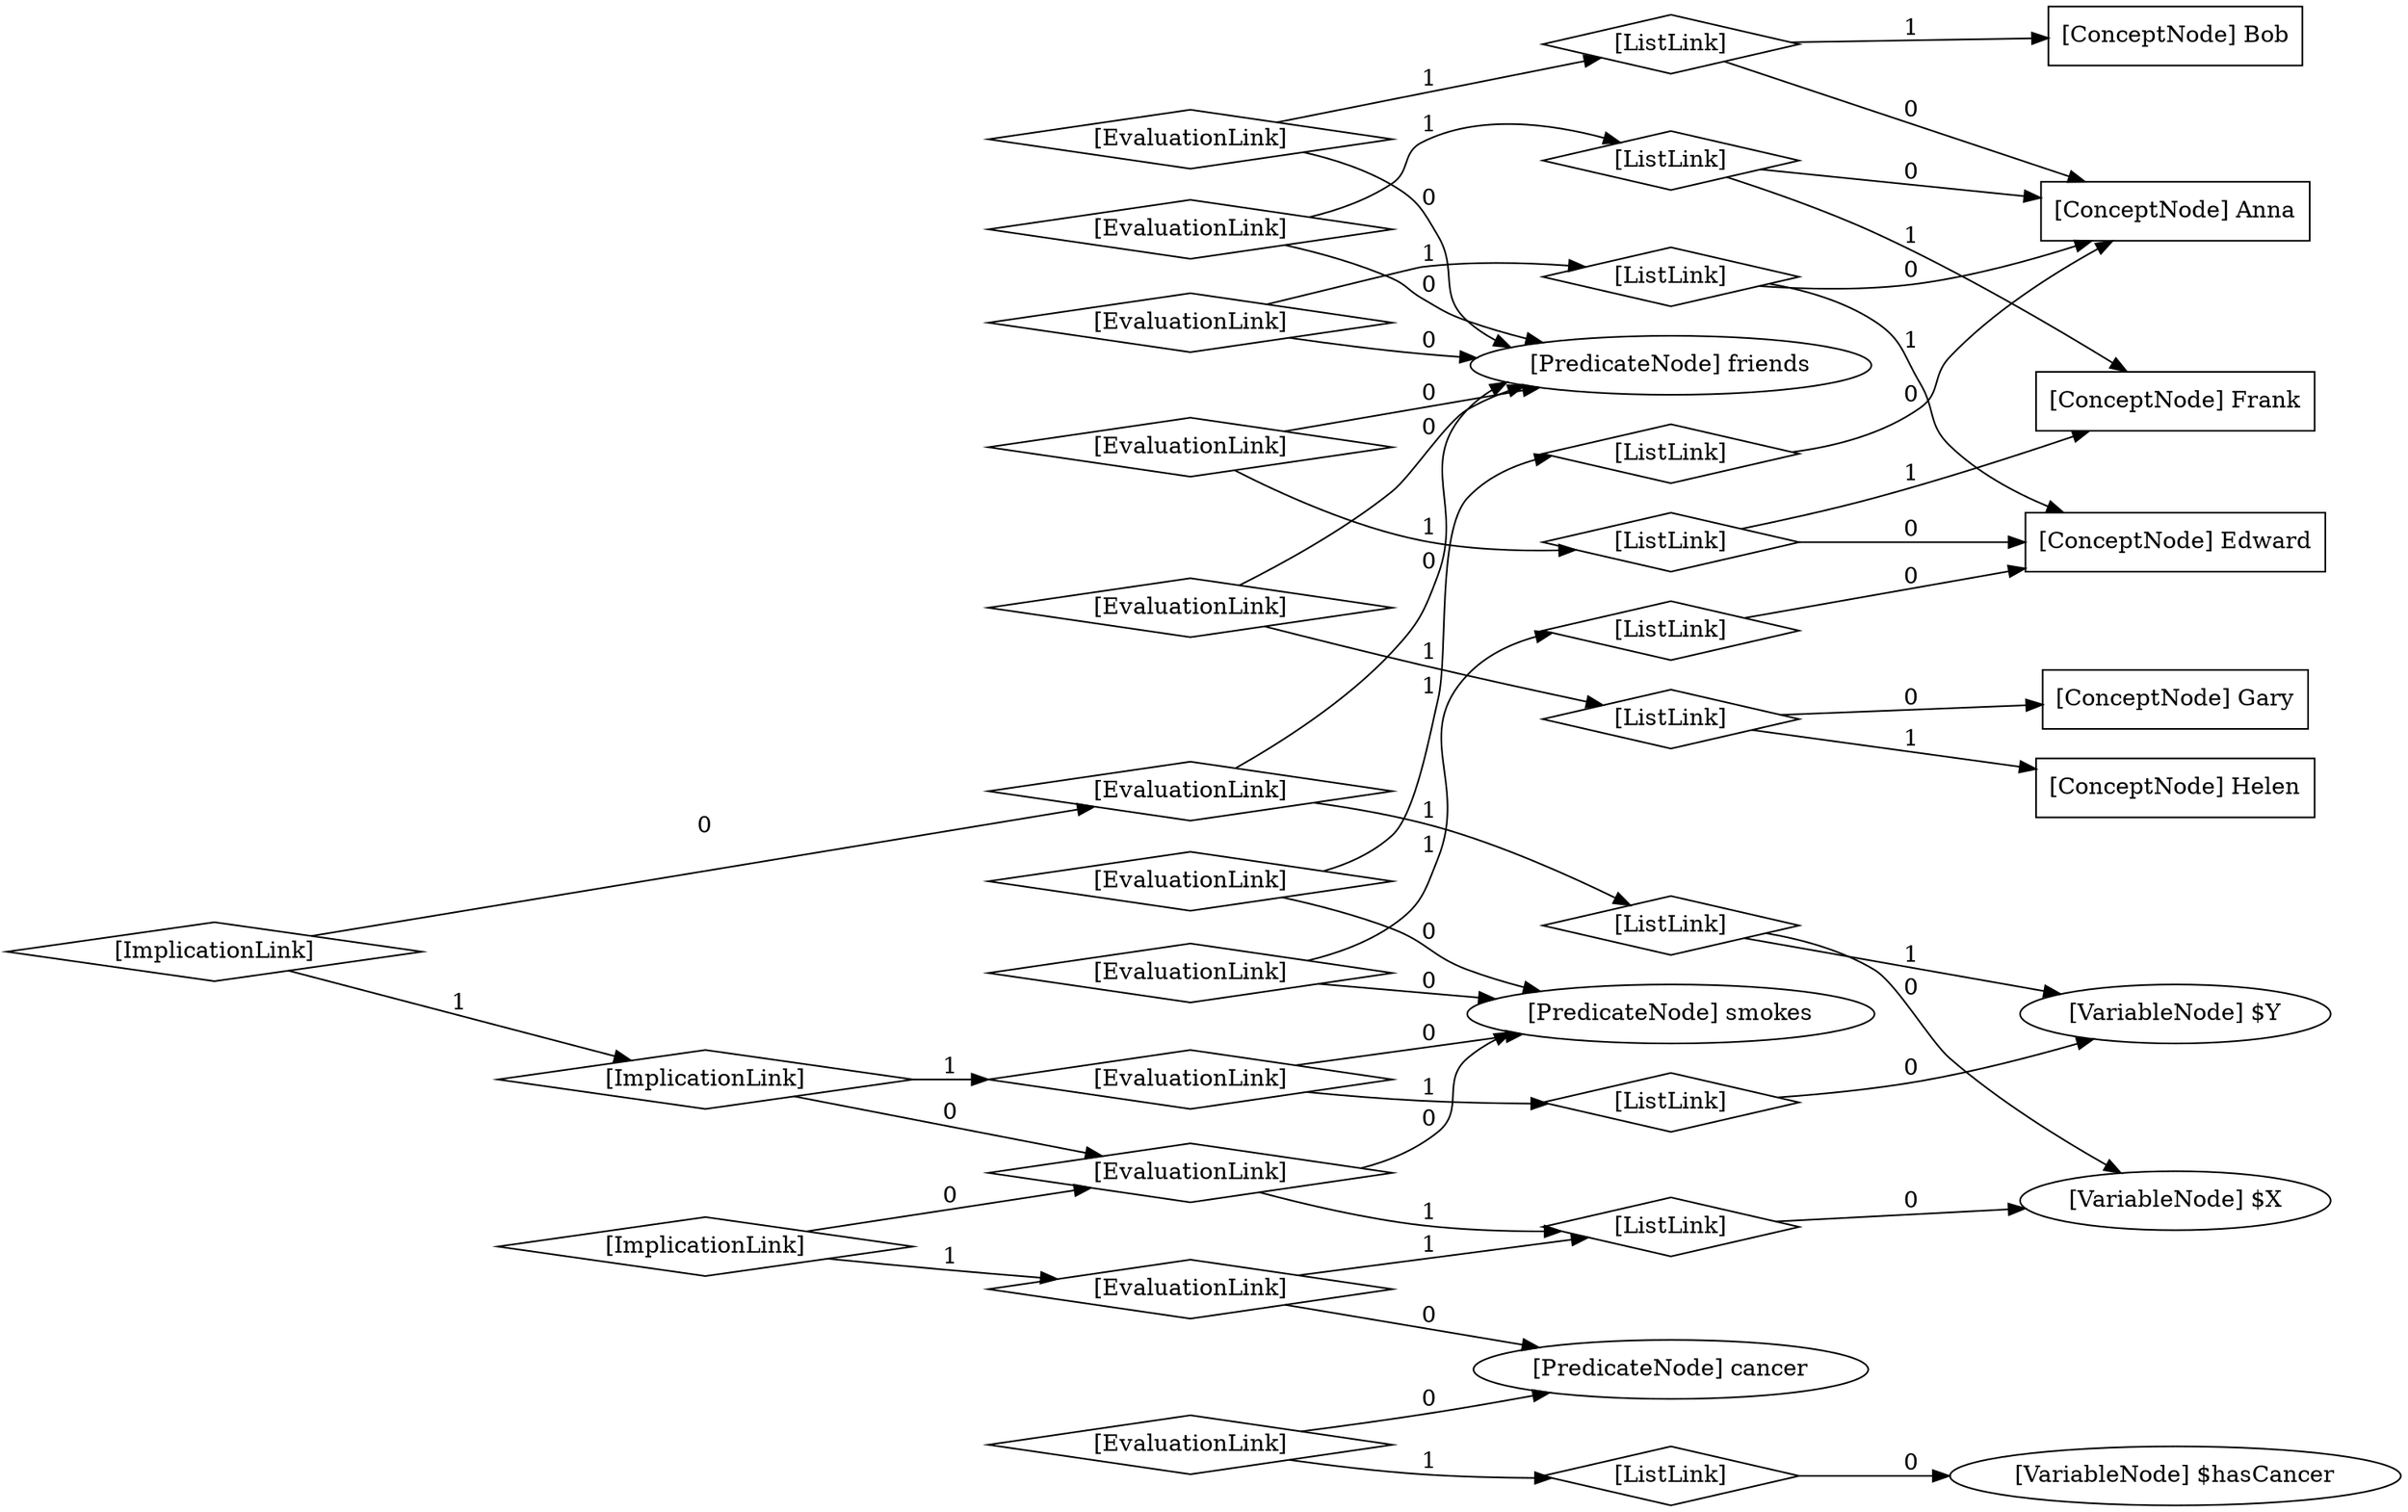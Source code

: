 digraph OpenCog {
rankdir=LR;
4 [label="[ConceptNode] Anna" shape=rectangle];
5 [label="[ConceptNode] Bob" shape=rectangle];
6 [label="[ConceptNode] Edward" shape=rectangle];
7 [label="[ConceptNode] Frank" shape=rectangle];
8 [label="[ConceptNode] Gary" shape=rectangle];
9 [label="[ConceptNode] Helen" shape=rectangle];
22 [shape="diamond" label="[ListLink]"];
11 [shape="diamond" label="[ListLink]"];
34 [shape="diamond" label="[ListLink]"];
24 [shape="diamond" label="[ListLink]"];
37 [shape="diamond" label="[ListLink]"];
26 [shape="diamond" label="[ListLink]"];
16 [shape="diamond" label="[ListLink]"];
28 [shape="diamond" label="[ListLink]"];
18 [shape="diamond" label="[ListLink]"];
30 [shape="diamond" label="[ListLink]"];
32 [shape="diamond" label="[ListLink]"];
36 [label="[VariableNode] $hasCancer"];
15 [label="[VariableNode] $Y"];
10 [label="[VariableNode] $X"];
14 [shape="diamond" label="[ImplicationLink]"];
20 [shape="diamond" label="[ImplicationLink]"];
21 [shape="diamond" label="[ImplicationLink]"];
23 [shape="diamond" label="[EvaluationLink]"];
25 [shape="diamond" label="[EvaluationLink]"];
27 [shape="diamond" label="[EvaluationLink]"];
29 [shape="diamond" label="[EvaluationLink]"];
31 [shape="diamond" label="[EvaluationLink]"];
33 [shape="diamond" label="[EvaluationLink]"];
35 [shape="diamond" label="[EvaluationLink]"];
12 [shape="diamond" label="[EvaluationLink]"];
13 [shape="diamond" label="[EvaluationLink]"];
38 [shape="diamond" label="[EvaluationLink]"];
17 [shape="diamond" label="[EvaluationLink]"];
19 [shape="diamond" label="[EvaluationLink]"];
1 [label="[PredicateNode] friends"];
2 [label="[PredicateNode] smokes"];
3 [label="[PredicateNode] cancer"];
22->4 [label="0"];
22->5 [label="1"];
11->10 [label="0"];
34->6 [label="0"];
24->4 [label="0"];
24->6 [label="1"];
37->36 [label="0"];
26->4 [label="0"];
26->7 [label="1"];
16->10 [label="0"];
16->15 [label="1"];
28->6 [label="0"];
28->7 [label="1"];
18->15 [label="0"];
30->8 [label="0"];
30->9 [label="1"];
32->4 [label="0"];
14->12 [label="0"];
14->13 [label="1"];
20->12 [label="0"];
20->19 [label="1"];
21->17 [label="0"];
21->20 [label="1"];
23->1 [label="0"];
23->22 [label="1"];
25->1 [label="0"];
25->24 [label="1"];
27->1 [label="0"];
27->26 [label="1"];
29->1 [label="0"];
29->28 [label="1"];
31->1 [label="0"];
31->30 [label="1"];
33->2 [label="0"];
33->32 [label="1"];
35->2 [label="0"];
35->34 [label="1"];
12->2 [label="0"];
12->11 [label="1"];
13->3 [label="0"];
13->11 [label="1"];
38->3 [label="0"];
38->37 [label="1"];
17->1 [label="0"];
17->16 [label="1"];
19->2 [label="0"];
19->18 [label="1"];
}

